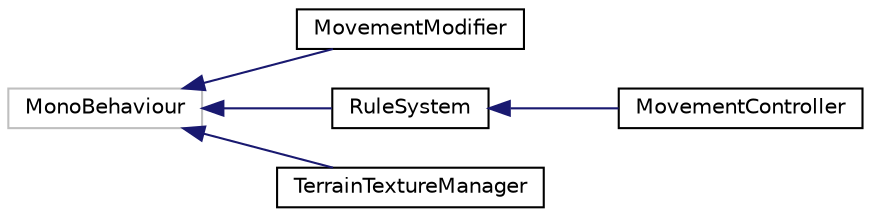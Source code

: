 digraph "Graphical Class Hierarchy"
{
 // INTERACTIVE_SVG=YES
 // LATEX_PDF_SIZE
  edge [fontname="Helvetica",fontsize="10",labelfontname="Helvetica",labelfontsize="10"];
  node [fontname="Helvetica",fontsize="10",shape=record];
  rankdir="LR";
  Node1 [label="MonoBehaviour",height=0.2,width=0.4,color="grey75", fillcolor="white", style="filled",tooltip=" "];
  Node1 -> Node0 [dir="back",color="midnightblue",fontsize="10",style="solid",fontname="Helvetica"];
  Node0 [label="MovementModifier",height=0.2,width=0.4,color="black", fillcolor="white", style="filled",URL="$class_movement_modifier.html",tooltip=" "];
  Node1 -> Node3 [dir="back",color="midnightblue",fontsize="10",style="solid",fontname="Helvetica"];
  Node3 [label="RuleSystem",height=0.2,width=0.4,color="black", fillcolor="white", style="filled",URL="$class_rule_system.html",tooltip=" "];
  Node3 -> Node4 [dir="back",color="midnightblue",fontsize="10",style="solid",fontname="Helvetica"];
  Node4 [label="MovementController",height=0.2,width=0.4,color="black", fillcolor="white", style="filled",URL="$class_movement_controller.html",tooltip=" "];
  Node1 -> Node5 [dir="back",color="midnightblue",fontsize="10",style="solid",fontname="Helvetica"];
  Node5 [label="TerrainTextureManager",height=0.2,width=0.4,color="black", fillcolor="white", style="filled",URL="$class_terrain_texture_manager.html",tooltip=" "];
}
